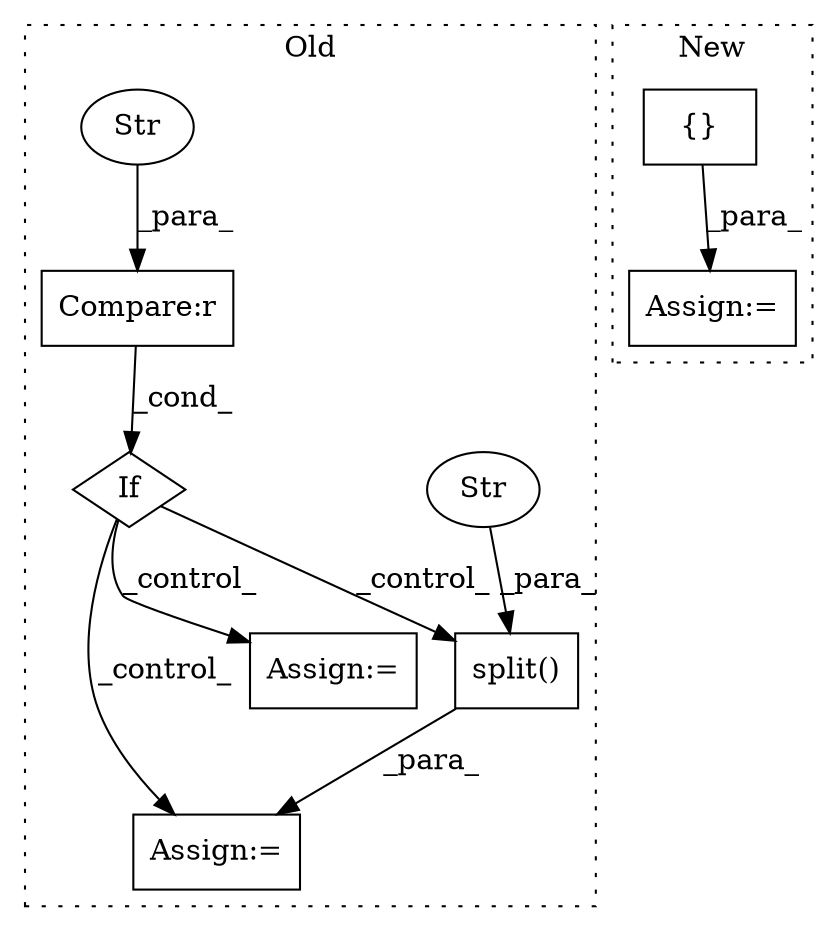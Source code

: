 digraph G {
subgraph cluster0 {
1 [label="split()" a="75" s="4927,4949" l="19,1" shape="box"];
3 [label="Str" a="66" s="4946" l="3" shape="ellipse"];
4 [label="Assign:=" a="68" s="4905" l="3" shape="box"];
6 [label="If" a="96" s="4806" l="3" shape="diamond"];
7 [label="Compare:r" a="40" s="4809" l="18" shape="box"];
8 [label="Str" a="66" s="4825" l="2" shape="ellipse"];
9 [label="Assign:=" a="68" s="4844" l="3" shape="box"];
label = "Old";
style="dotted";
}
subgraph cluster1 {
2 [label="{}" a="95" s="6669,6670" l="2,1" shape="box"];
5 [label="Assign:=" a="68" s="6666" l="3" shape="box"];
label = "New";
style="dotted";
}
1 -> 4 [label="_para_"];
2 -> 5 [label="_para_"];
3 -> 1 [label="_para_"];
6 -> 9 [label="_control_"];
6 -> 1 [label="_control_"];
6 -> 4 [label="_control_"];
7 -> 6 [label="_cond_"];
8 -> 7 [label="_para_"];
}
